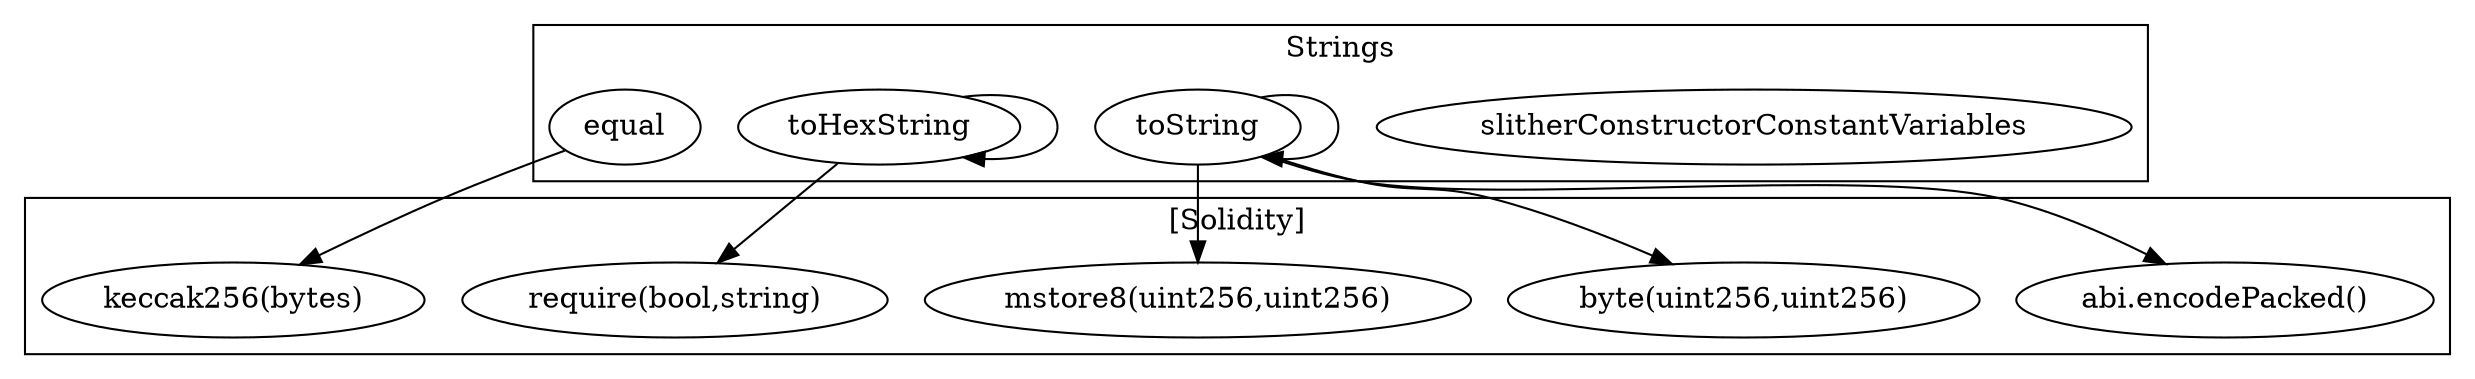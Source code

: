 strict digraph {
subgraph cluster_2946_Strings {
label = "Strings"
"2946_slitherConstructorConstantVariables" [label="slitherConstructorConstantVariables"]
"2946_toString" [label="toString"]
"2946_toHexString" [label="toHexString"]
"2946_equal" [label="equal"]
"2946_toHexString" -> "2946_toHexString"
"2946_toString" -> "2946_toString"
}subgraph cluster_solidity {
label = "[Solidity]"
"keccak256(bytes)" 
"mstore8(uint256,uint256)" 
"abi.encodePacked()" 
"byte(uint256,uint256)" 
"require(bool,string)" 
"2946_equal" -> "keccak256(bytes)"
"2946_toHexString" -> "require(bool,string)"
"2946_toString" -> "mstore8(uint256,uint256)"
"2946_toString" -> "byte(uint256,uint256)"
"2946_toString" -> "abi.encodePacked()"
}
}